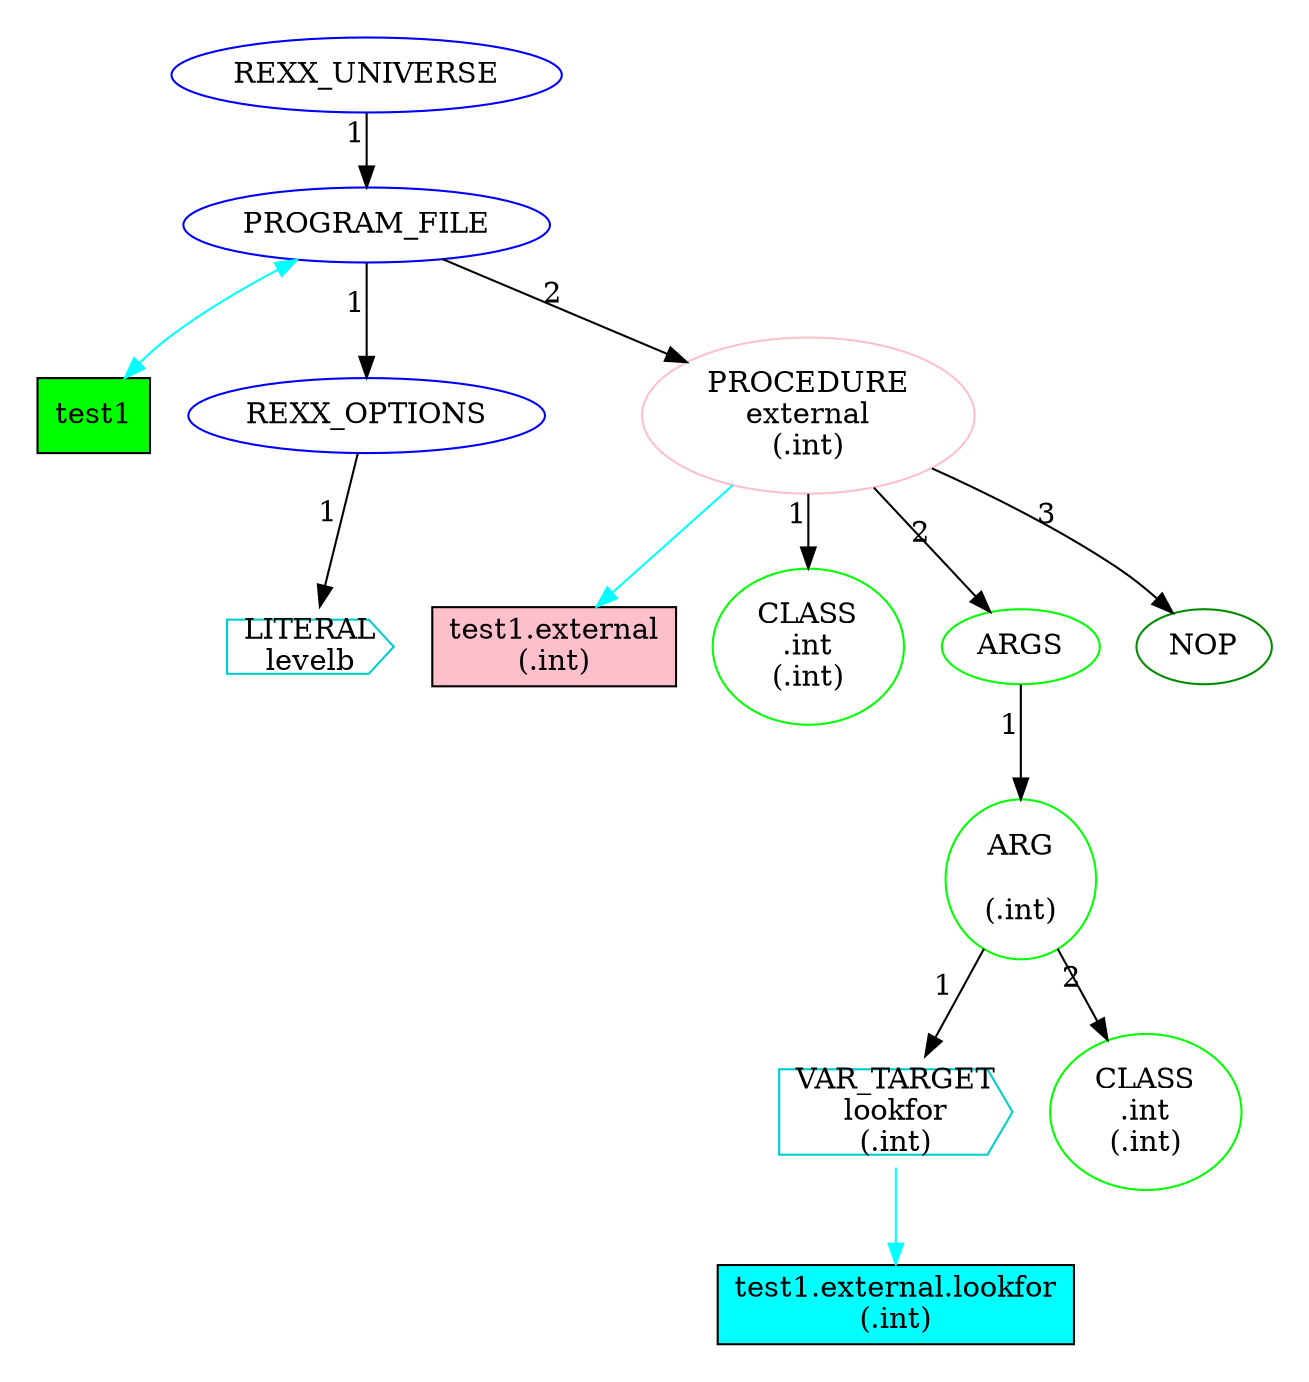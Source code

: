 digraph REXXAST { pad=0.25
subgraph scope_0x600001ed0880{
n0x600003edc0c010[ordering="out" label="REXX_UNIVERSE" color=blue]
subgraph scope_0x600001ed0d80{
n0x600003edc0c011[ordering="out" label="PROGRAM_FILE" color=blue]
n0x600003edc0c010 -> n0x600003edc0c011 [xlabel="1"]
n0x600003edc0c011 -> "s0x600003edc0c010_test1" [color=cyan dir="both"]
n0x600003edc0c02[ordering="out" label="REXX_OPTIONS" color=blue]
n0x600003edc0c011 -> n0x600003edc0c02 [xlabel="1"]
n0x600003edc0c01[ordering="out" label="LITERAL\nlevelb" color=cyan3 shape=cds]
n0x600003edc0c02 -> n0x600003edc0c01 [xlabel="1"]
subgraph scope_0x600001ed0dc0{
n0x600003edc0c04[ordering="out" label="PROCEDURE\nexternal
(.int)" color=pink]
n0x600003edc0c011 -> n0x600003edc0c04 [xlabel="2"]
n0x600003edc0c04 -> "s0x600003edc0c011_external" [color=cyan dir="forward"]
n0x600003edc0c03[ordering="out" label="CLASS\n.int
(.int)" color=green]
n0x600003edc0c04 -> n0x600003edc0c03 [xlabel="1"]
n0x600003edc0c09[ordering="out" label="ARGS\n" color=green]
n0x600003edc0c04 -> n0x600003edc0c09 [xlabel="2"]
n0x600003edc0c08[ordering="out" label="ARG\n
(.int)" color=green]
n0x600003edc0c09 -> n0x600003edc0c08 [xlabel="1"]
n0x600003edc0c06[ordering="out" label="VAR_TARGET\nlookfor
(.int)" color=cyan3 shape=cds]
n0x600003edc0c08 -> n0x600003edc0c06 [xlabel="1"]
n0x600003edc0c06 -> "s0x600003edc0c04_lookfor" [color=cyan dir="forward"]
n0x600003edc0c07[ordering="out" label="CLASS\n.int
(.int)" color=green]
n0x600003edc0c08 -> n0x600003edc0c07 [xlabel="2"]
n0x600003edc0c012[ordering="out" label="NOP" color=green4]
n0x600003edc0c04 -> n0x600003edc0c012 [xlabel="3"]
"s0x600003edc0c04_lookfor"[style=filled fillcolor=cyan shape=box label="test1.external.lookfor\n(.int)\n"]
}
"s0x600003edc0c011_external"[style=filled fillcolor=pink shape=box label="test1.external\n(.int)\n"]
}
"s0x600003edc0c010_test1"[style=filled fillcolor=green shape=box label="test1"]
}

}
